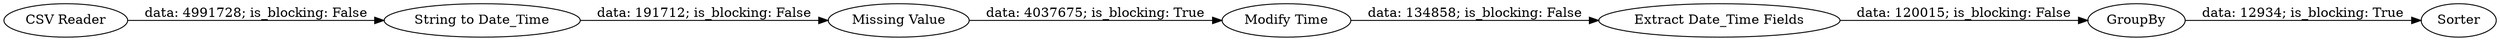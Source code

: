 digraph {
	"-8238689910576892671_39" [label=Sorter]
	"-8238689910576892671_41" [label="CSV Reader"]
	"-8238689910576892671_40" [label="Missing Value"]
	"-8238689910576892671_36" [label="Modify Time"]
	"-8238689910576892671_42" [label="Extract Date_Time Fields"]
	"-8238689910576892671_16" [label="String to Date_Time"]
	"-8238689910576892671_38" [label=GroupBy]
	"-8238689910576892671_41" -> "-8238689910576892671_16" [label="data: 4991728; is_blocking: False"]
	"-8238689910576892671_36" -> "-8238689910576892671_42" [label="data: 134858; is_blocking: False"]
	"-8238689910576892671_16" -> "-8238689910576892671_40" [label="data: 191712; is_blocking: False"]
	"-8238689910576892671_42" -> "-8238689910576892671_38" [label="data: 120015; is_blocking: False"]
	"-8238689910576892671_38" -> "-8238689910576892671_39" [label="data: 12934; is_blocking: True"]
	"-8238689910576892671_40" -> "-8238689910576892671_36" [label="data: 4037675; is_blocking: True"]
	rankdir=LR
}
